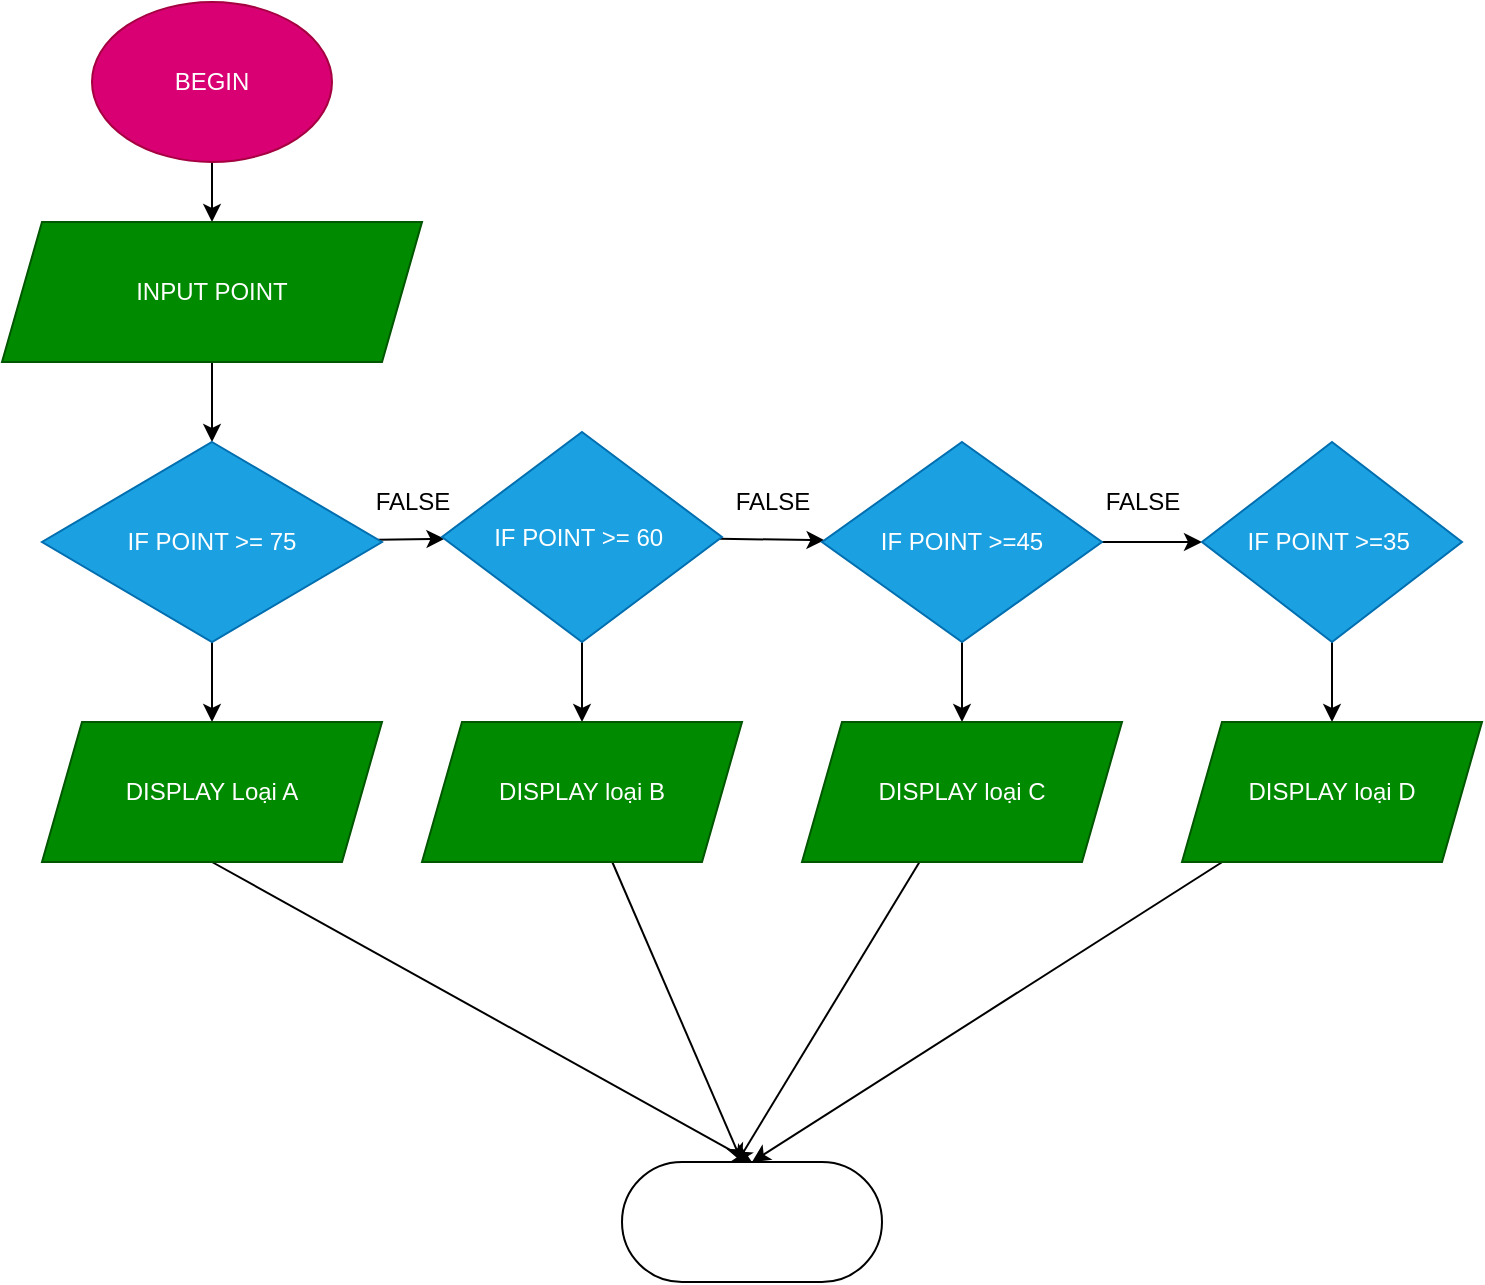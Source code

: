 <mxfile>
    <diagram id="fuzBEYP6wfYl29uTJh8_" name="Page-1">
        <mxGraphModel dx="752" dy="576" grid="1" gridSize="10" guides="1" tooltips="1" connect="1" arrows="1" fold="1" page="1" pageScale="1" pageWidth="850" pageHeight="1100" math="0" shadow="0">
            <root>
                <mxCell id="0"/>
                <mxCell id="1" parent="0"/>
                <mxCell id="4" value="" style="edgeStyle=none;html=1;" edge="1" parent="1" source="2" target="3">
                    <mxGeometry relative="1" as="geometry"/>
                </mxCell>
                <mxCell id="2" value="BEGIN" style="ellipse;whiteSpace=wrap;html=1;fillColor=#d80073;fontColor=#ffffff;strokeColor=#A50040;" vertex="1" parent="1">
                    <mxGeometry x="305" y="40" width="120" height="80" as="geometry"/>
                </mxCell>
                <mxCell id="6" value="" style="edgeStyle=none;html=1;" edge="1" parent="1" source="3" target="5">
                    <mxGeometry relative="1" as="geometry"/>
                </mxCell>
                <mxCell id="3" value="INPUT POINT" style="shape=parallelogram;perimeter=parallelogramPerimeter;whiteSpace=wrap;html=1;fixedSize=1;fillColor=#008a00;fontColor=#ffffff;strokeColor=#005700;" vertex="1" parent="1">
                    <mxGeometry x="260" y="150" width="210" height="70" as="geometry"/>
                </mxCell>
                <mxCell id="10" value="" style="edgeStyle=none;html=1;" edge="1" parent="1" source="5" target="8">
                    <mxGeometry relative="1" as="geometry"/>
                </mxCell>
                <mxCell id="14" value="" style="edgeStyle=none;html=1;" edge="1" parent="1" source="5" target="11">
                    <mxGeometry relative="1" as="geometry"/>
                </mxCell>
                <mxCell id="5" value="IF POINT &amp;gt;= 75" style="rhombus;whiteSpace=wrap;html=1;fillColor=#1ba1e2;fontColor=#ffffff;strokeColor=#006EAF;" vertex="1" parent="1">
                    <mxGeometry x="280" y="260" width="170" height="100" as="geometry"/>
                </mxCell>
                <mxCell id="30" style="edgeStyle=none;html=1;exitX=0.5;exitY=1;exitDx=0;exitDy=0;entryX=0.5;entryY=0;entryDx=0;entryDy=0;" edge="1" parent="1" source="8" target="28">
                    <mxGeometry relative="1" as="geometry"/>
                </mxCell>
                <mxCell id="8" value="DISPLAY Loại A" style="shape=parallelogram;perimeter=parallelogramPerimeter;whiteSpace=wrap;html=1;fixedSize=1;fillColor=#008a00;fontColor=#ffffff;strokeColor=#005700;" vertex="1" parent="1">
                    <mxGeometry x="280" y="400" width="170" height="70" as="geometry"/>
                </mxCell>
                <mxCell id="15" value="" style="edgeStyle=none;html=1;" edge="1" parent="1" source="11" target="12">
                    <mxGeometry relative="1" as="geometry"/>
                </mxCell>
                <mxCell id="21" value="" style="edgeStyle=none;html=1;" edge="1" parent="1" source="11" target="20">
                    <mxGeometry relative="1" as="geometry"/>
                </mxCell>
                <mxCell id="11" value="IF POINT &amp;gt;= 60&amp;nbsp;" style="rhombus;whiteSpace=wrap;html=1;fillColor=#1ba1e2;fontColor=#ffffff;strokeColor=#006EAF;" vertex="1" parent="1">
                    <mxGeometry x="480" y="255" width="140" height="105" as="geometry"/>
                </mxCell>
                <mxCell id="16" value="" style="edgeStyle=none;html=1;" edge="1" parent="1" source="12" target="13">
                    <mxGeometry relative="1" as="geometry"/>
                </mxCell>
                <mxCell id="23" value="" style="edgeStyle=none;html=1;" edge="1" parent="1" source="12" target="22">
                    <mxGeometry relative="1" as="geometry"/>
                </mxCell>
                <mxCell id="12" value="IF POINT &amp;gt;=45" style="rhombus;whiteSpace=wrap;html=1;fillColor=#1ba1e2;fontColor=#ffffff;strokeColor=#006EAF;" vertex="1" parent="1">
                    <mxGeometry x="670" y="260" width="140" height="100" as="geometry"/>
                </mxCell>
                <mxCell id="27" value="" style="edgeStyle=none;html=1;" edge="1" parent="1" source="13" target="24">
                    <mxGeometry relative="1" as="geometry"/>
                </mxCell>
                <mxCell id="13" value="IF POINT &amp;gt;=35&amp;nbsp;" style="rhombus;whiteSpace=wrap;html=1;fillColor=#1ba1e2;fontColor=#ffffff;strokeColor=#006EAF;" vertex="1" parent="1">
                    <mxGeometry x="860" y="260" width="130" height="100" as="geometry"/>
                </mxCell>
                <mxCell id="17" value="FALSE" style="text;html=1;align=center;verticalAlign=middle;resizable=0;points=[];autosize=1;strokeColor=none;fillColor=none;" vertex="1" parent="1">
                    <mxGeometry x="435" y="275" width="60" height="30" as="geometry"/>
                </mxCell>
                <mxCell id="18" value="FALSE" style="text;html=1;align=center;verticalAlign=middle;resizable=0;points=[];autosize=1;strokeColor=none;fillColor=none;" vertex="1" parent="1">
                    <mxGeometry x="615" y="275" width="60" height="30" as="geometry"/>
                </mxCell>
                <mxCell id="19" value="FALSE" style="text;html=1;align=center;verticalAlign=middle;resizable=0;points=[];autosize=1;strokeColor=none;fillColor=none;" vertex="1" parent="1">
                    <mxGeometry x="800" y="275" width="60" height="30" as="geometry"/>
                </mxCell>
                <mxCell id="31" style="edgeStyle=none;html=1;" edge="1" parent="1" source="20">
                    <mxGeometry relative="1" as="geometry">
                        <mxPoint x="630" y="620" as="targetPoint"/>
                    </mxGeometry>
                </mxCell>
                <mxCell id="20" value="DISPLAY loại B" style="shape=parallelogram;perimeter=parallelogramPerimeter;whiteSpace=wrap;html=1;fixedSize=1;fillColor=#008a00;fontColor=#ffffff;strokeColor=#005700;" vertex="1" parent="1">
                    <mxGeometry x="470" y="400" width="160" height="70" as="geometry"/>
                </mxCell>
                <mxCell id="32" style="edgeStyle=none;html=1;entryX=0.44;entryY=0.013;entryDx=0;entryDy=0;entryPerimeter=0;" edge="1" parent="1" source="22" target="28">
                    <mxGeometry relative="1" as="geometry"/>
                </mxCell>
                <mxCell id="22" value="DISPLAY loại C" style="shape=parallelogram;perimeter=parallelogramPerimeter;whiteSpace=wrap;html=1;fixedSize=1;fillColor=#008a00;fontColor=#ffffff;strokeColor=#005700;" vertex="1" parent="1">
                    <mxGeometry x="660" y="400" width="160" height="70" as="geometry"/>
                </mxCell>
                <mxCell id="33" style="edgeStyle=none;html=1;entryX=0.5;entryY=0;entryDx=0;entryDy=0;" edge="1" parent="1" source="24" target="28">
                    <mxGeometry relative="1" as="geometry"/>
                </mxCell>
                <mxCell id="24" value="DISPLAY loại D" style="shape=parallelogram;perimeter=parallelogramPerimeter;whiteSpace=wrap;html=1;fixedSize=1;fillColor=#008a00;fontColor=#ffffff;strokeColor=#005700;" vertex="1" parent="1">
                    <mxGeometry x="850" y="400" width="150" height="70" as="geometry"/>
                </mxCell>
                <mxCell id="28" value="" style="rounded=1;whiteSpace=wrap;html=1;arcSize=50;" vertex="1" parent="1">
                    <mxGeometry x="570" y="620" width="130" height="60" as="geometry"/>
                </mxCell>
            </root>
        </mxGraphModel>
    </diagram>
</mxfile>